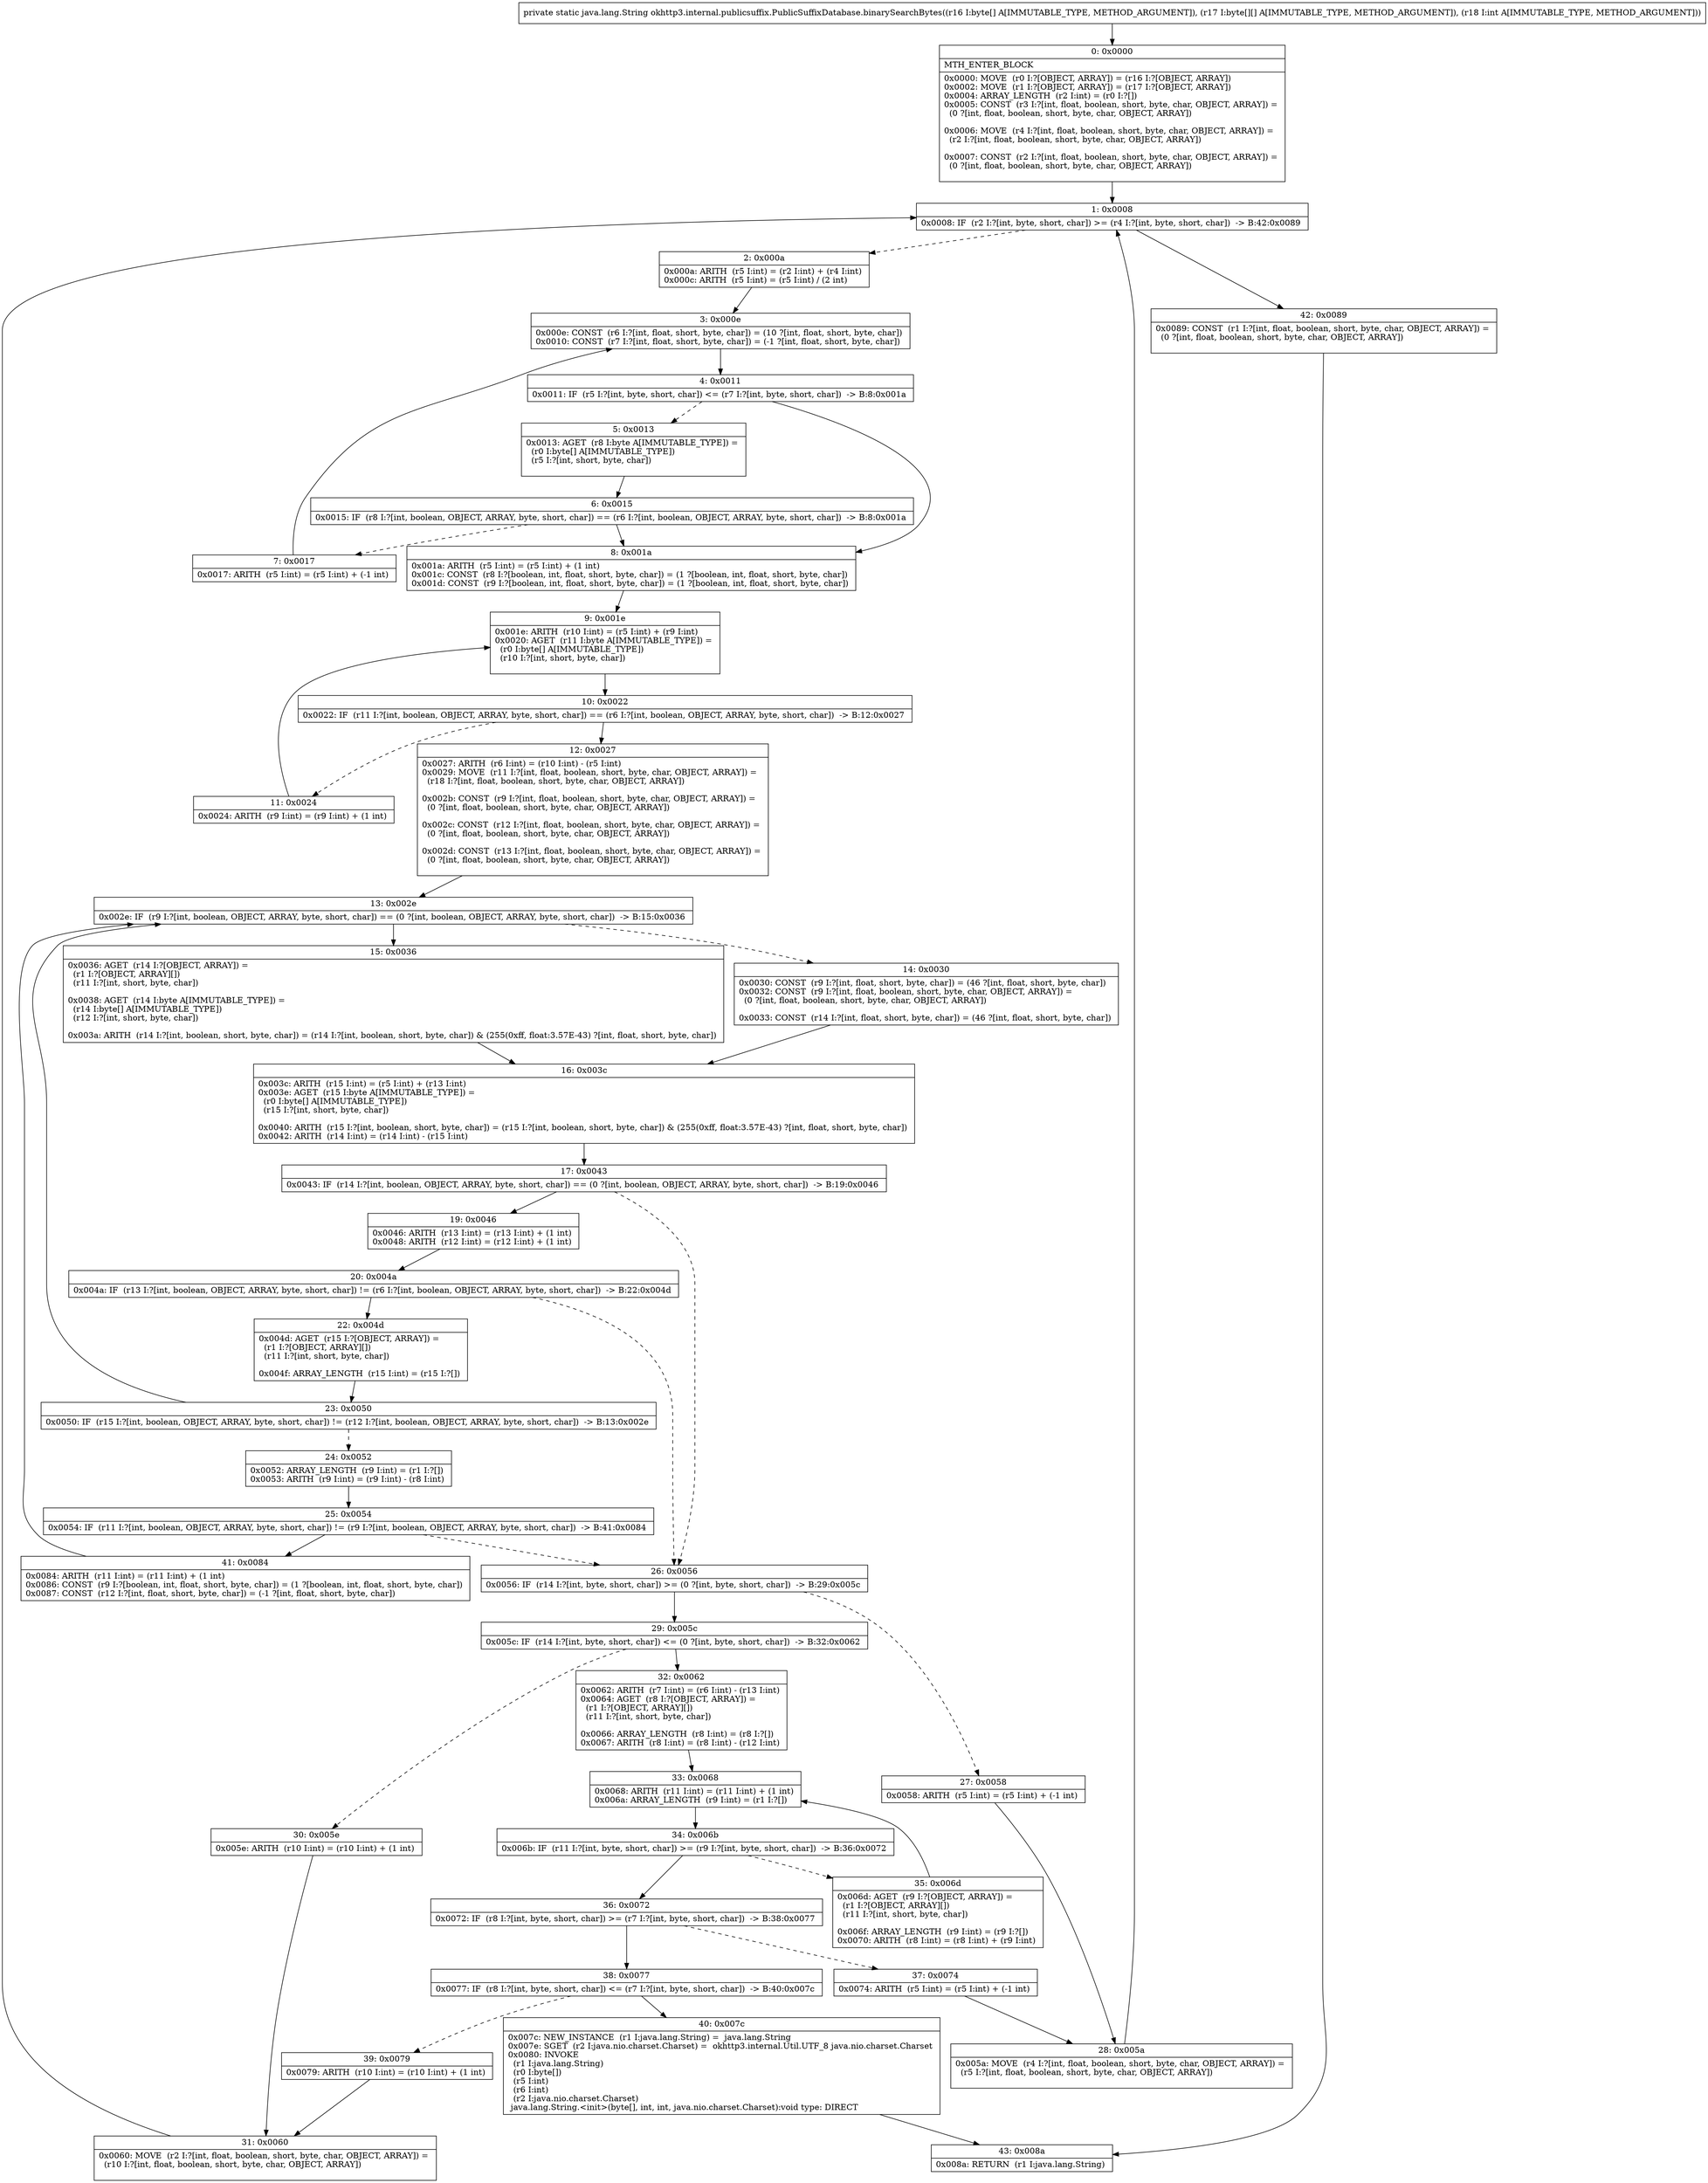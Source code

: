 digraph "CFG forokhttp3.internal.publicsuffix.PublicSuffixDatabase.binarySearchBytes([B[[BI)Ljava\/lang\/String;" {
Node_0 [shape=record,label="{0\:\ 0x0000|MTH_ENTER_BLOCK\l|0x0000: MOVE  (r0 I:?[OBJECT, ARRAY]) = (r16 I:?[OBJECT, ARRAY]) \l0x0002: MOVE  (r1 I:?[OBJECT, ARRAY]) = (r17 I:?[OBJECT, ARRAY]) \l0x0004: ARRAY_LENGTH  (r2 I:int) = (r0 I:?[]) \l0x0005: CONST  (r3 I:?[int, float, boolean, short, byte, char, OBJECT, ARRAY]) = \l  (0 ?[int, float, boolean, short, byte, char, OBJECT, ARRAY])\l \l0x0006: MOVE  (r4 I:?[int, float, boolean, short, byte, char, OBJECT, ARRAY]) = \l  (r2 I:?[int, float, boolean, short, byte, char, OBJECT, ARRAY])\l \l0x0007: CONST  (r2 I:?[int, float, boolean, short, byte, char, OBJECT, ARRAY]) = \l  (0 ?[int, float, boolean, short, byte, char, OBJECT, ARRAY])\l \l}"];
Node_1 [shape=record,label="{1\:\ 0x0008|0x0008: IF  (r2 I:?[int, byte, short, char]) \>= (r4 I:?[int, byte, short, char])  \-\> B:42:0x0089 \l}"];
Node_2 [shape=record,label="{2\:\ 0x000a|0x000a: ARITH  (r5 I:int) = (r2 I:int) + (r4 I:int) \l0x000c: ARITH  (r5 I:int) = (r5 I:int) \/ (2 int) \l}"];
Node_3 [shape=record,label="{3\:\ 0x000e|0x000e: CONST  (r6 I:?[int, float, short, byte, char]) = (10 ?[int, float, short, byte, char]) \l0x0010: CONST  (r7 I:?[int, float, short, byte, char]) = (\-1 ?[int, float, short, byte, char]) \l}"];
Node_4 [shape=record,label="{4\:\ 0x0011|0x0011: IF  (r5 I:?[int, byte, short, char]) \<= (r7 I:?[int, byte, short, char])  \-\> B:8:0x001a \l}"];
Node_5 [shape=record,label="{5\:\ 0x0013|0x0013: AGET  (r8 I:byte A[IMMUTABLE_TYPE]) = \l  (r0 I:byte[] A[IMMUTABLE_TYPE])\l  (r5 I:?[int, short, byte, char])\l \l}"];
Node_6 [shape=record,label="{6\:\ 0x0015|0x0015: IF  (r8 I:?[int, boolean, OBJECT, ARRAY, byte, short, char]) == (r6 I:?[int, boolean, OBJECT, ARRAY, byte, short, char])  \-\> B:8:0x001a \l}"];
Node_7 [shape=record,label="{7\:\ 0x0017|0x0017: ARITH  (r5 I:int) = (r5 I:int) + (\-1 int) \l}"];
Node_8 [shape=record,label="{8\:\ 0x001a|0x001a: ARITH  (r5 I:int) = (r5 I:int) + (1 int) \l0x001c: CONST  (r8 I:?[boolean, int, float, short, byte, char]) = (1 ?[boolean, int, float, short, byte, char]) \l0x001d: CONST  (r9 I:?[boolean, int, float, short, byte, char]) = (1 ?[boolean, int, float, short, byte, char]) \l}"];
Node_9 [shape=record,label="{9\:\ 0x001e|0x001e: ARITH  (r10 I:int) = (r5 I:int) + (r9 I:int) \l0x0020: AGET  (r11 I:byte A[IMMUTABLE_TYPE]) = \l  (r0 I:byte[] A[IMMUTABLE_TYPE])\l  (r10 I:?[int, short, byte, char])\l \l}"];
Node_10 [shape=record,label="{10\:\ 0x0022|0x0022: IF  (r11 I:?[int, boolean, OBJECT, ARRAY, byte, short, char]) == (r6 I:?[int, boolean, OBJECT, ARRAY, byte, short, char])  \-\> B:12:0x0027 \l}"];
Node_11 [shape=record,label="{11\:\ 0x0024|0x0024: ARITH  (r9 I:int) = (r9 I:int) + (1 int) \l}"];
Node_12 [shape=record,label="{12\:\ 0x0027|0x0027: ARITH  (r6 I:int) = (r10 I:int) \- (r5 I:int) \l0x0029: MOVE  (r11 I:?[int, float, boolean, short, byte, char, OBJECT, ARRAY]) = \l  (r18 I:?[int, float, boolean, short, byte, char, OBJECT, ARRAY])\l \l0x002b: CONST  (r9 I:?[int, float, boolean, short, byte, char, OBJECT, ARRAY]) = \l  (0 ?[int, float, boolean, short, byte, char, OBJECT, ARRAY])\l \l0x002c: CONST  (r12 I:?[int, float, boolean, short, byte, char, OBJECT, ARRAY]) = \l  (0 ?[int, float, boolean, short, byte, char, OBJECT, ARRAY])\l \l0x002d: CONST  (r13 I:?[int, float, boolean, short, byte, char, OBJECT, ARRAY]) = \l  (0 ?[int, float, boolean, short, byte, char, OBJECT, ARRAY])\l \l}"];
Node_13 [shape=record,label="{13\:\ 0x002e|0x002e: IF  (r9 I:?[int, boolean, OBJECT, ARRAY, byte, short, char]) == (0 ?[int, boolean, OBJECT, ARRAY, byte, short, char])  \-\> B:15:0x0036 \l}"];
Node_14 [shape=record,label="{14\:\ 0x0030|0x0030: CONST  (r9 I:?[int, float, short, byte, char]) = (46 ?[int, float, short, byte, char]) \l0x0032: CONST  (r9 I:?[int, float, boolean, short, byte, char, OBJECT, ARRAY]) = \l  (0 ?[int, float, boolean, short, byte, char, OBJECT, ARRAY])\l \l0x0033: CONST  (r14 I:?[int, float, short, byte, char]) = (46 ?[int, float, short, byte, char]) \l}"];
Node_15 [shape=record,label="{15\:\ 0x0036|0x0036: AGET  (r14 I:?[OBJECT, ARRAY]) = \l  (r1 I:?[OBJECT, ARRAY][])\l  (r11 I:?[int, short, byte, char])\l \l0x0038: AGET  (r14 I:byte A[IMMUTABLE_TYPE]) = \l  (r14 I:byte[] A[IMMUTABLE_TYPE])\l  (r12 I:?[int, short, byte, char])\l \l0x003a: ARITH  (r14 I:?[int, boolean, short, byte, char]) = (r14 I:?[int, boolean, short, byte, char]) & (255(0xff, float:3.57E\-43) ?[int, float, short, byte, char]) \l}"];
Node_16 [shape=record,label="{16\:\ 0x003c|0x003c: ARITH  (r15 I:int) = (r5 I:int) + (r13 I:int) \l0x003e: AGET  (r15 I:byte A[IMMUTABLE_TYPE]) = \l  (r0 I:byte[] A[IMMUTABLE_TYPE])\l  (r15 I:?[int, short, byte, char])\l \l0x0040: ARITH  (r15 I:?[int, boolean, short, byte, char]) = (r15 I:?[int, boolean, short, byte, char]) & (255(0xff, float:3.57E\-43) ?[int, float, short, byte, char]) \l0x0042: ARITH  (r14 I:int) = (r14 I:int) \- (r15 I:int) \l}"];
Node_17 [shape=record,label="{17\:\ 0x0043|0x0043: IF  (r14 I:?[int, boolean, OBJECT, ARRAY, byte, short, char]) == (0 ?[int, boolean, OBJECT, ARRAY, byte, short, char])  \-\> B:19:0x0046 \l}"];
Node_19 [shape=record,label="{19\:\ 0x0046|0x0046: ARITH  (r13 I:int) = (r13 I:int) + (1 int) \l0x0048: ARITH  (r12 I:int) = (r12 I:int) + (1 int) \l}"];
Node_20 [shape=record,label="{20\:\ 0x004a|0x004a: IF  (r13 I:?[int, boolean, OBJECT, ARRAY, byte, short, char]) != (r6 I:?[int, boolean, OBJECT, ARRAY, byte, short, char])  \-\> B:22:0x004d \l}"];
Node_22 [shape=record,label="{22\:\ 0x004d|0x004d: AGET  (r15 I:?[OBJECT, ARRAY]) = \l  (r1 I:?[OBJECT, ARRAY][])\l  (r11 I:?[int, short, byte, char])\l \l0x004f: ARRAY_LENGTH  (r15 I:int) = (r15 I:?[]) \l}"];
Node_23 [shape=record,label="{23\:\ 0x0050|0x0050: IF  (r15 I:?[int, boolean, OBJECT, ARRAY, byte, short, char]) != (r12 I:?[int, boolean, OBJECT, ARRAY, byte, short, char])  \-\> B:13:0x002e \l}"];
Node_24 [shape=record,label="{24\:\ 0x0052|0x0052: ARRAY_LENGTH  (r9 I:int) = (r1 I:?[]) \l0x0053: ARITH  (r9 I:int) = (r9 I:int) \- (r8 I:int) \l}"];
Node_25 [shape=record,label="{25\:\ 0x0054|0x0054: IF  (r11 I:?[int, boolean, OBJECT, ARRAY, byte, short, char]) != (r9 I:?[int, boolean, OBJECT, ARRAY, byte, short, char])  \-\> B:41:0x0084 \l}"];
Node_26 [shape=record,label="{26\:\ 0x0056|0x0056: IF  (r14 I:?[int, byte, short, char]) \>= (0 ?[int, byte, short, char])  \-\> B:29:0x005c \l}"];
Node_27 [shape=record,label="{27\:\ 0x0058|0x0058: ARITH  (r5 I:int) = (r5 I:int) + (\-1 int) \l}"];
Node_28 [shape=record,label="{28\:\ 0x005a|0x005a: MOVE  (r4 I:?[int, float, boolean, short, byte, char, OBJECT, ARRAY]) = \l  (r5 I:?[int, float, boolean, short, byte, char, OBJECT, ARRAY])\l \l}"];
Node_29 [shape=record,label="{29\:\ 0x005c|0x005c: IF  (r14 I:?[int, byte, short, char]) \<= (0 ?[int, byte, short, char])  \-\> B:32:0x0062 \l}"];
Node_30 [shape=record,label="{30\:\ 0x005e|0x005e: ARITH  (r10 I:int) = (r10 I:int) + (1 int) \l}"];
Node_31 [shape=record,label="{31\:\ 0x0060|0x0060: MOVE  (r2 I:?[int, float, boolean, short, byte, char, OBJECT, ARRAY]) = \l  (r10 I:?[int, float, boolean, short, byte, char, OBJECT, ARRAY])\l \l}"];
Node_32 [shape=record,label="{32\:\ 0x0062|0x0062: ARITH  (r7 I:int) = (r6 I:int) \- (r13 I:int) \l0x0064: AGET  (r8 I:?[OBJECT, ARRAY]) = \l  (r1 I:?[OBJECT, ARRAY][])\l  (r11 I:?[int, short, byte, char])\l \l0x0066: ARRAY_LENGTH  (r8 I:int) = (r8 I:?[]) \l0x0067: ARITH  (r8 I:int) = (r8 I:int) \- (r12 I:int) \l}"];
Node_33 [shape=record,label="{33\:\ 0x0068|0x0068: ARITH  (r11 I:int) = (r11 I:int) + (1 int) \l0x006a: ARRAY_LENGTH  (r9 I:int) = (r1 I:?[]) \l}"];
Node_34 [shape=record,label="{34\:\ 0x006b|0x006b: IF  (r11 I:?[int, byte, short, char]) \>= (r9 I:?[int, byte, short, char])  \-\> B:36:0x0072 \l}"];
Node_35 [shape=record,label="{35\:\ 0x006d|0x006d: AGET  (r9 I:?[OBJECT, ARRAY]) = \l  (r1 I:?[OBJECT, ARRAY][])\l  (r11 I:?[int, short, byte, char])\l \l0x006f: ARRAY_LENGTH  (r9 I:int) = (r9 I:?[]) \l0x0070: ARITH  (r8 I:int) = (r8 I:int) + (r9 I:int) \l}"];
Node_36 [shape=record,label="{36\:\ 0x0072|0x0072: IF  (r8 I:?[int, byte, short, char]) \>= (r7 I:?[int, byte, short, char])  \-\> B:38:0x0077 \l}"];
Node_37 [shape=record,label="{37\:\ 0x0074|0x0074: ARITH  (r5 I:int) = (r5 I:int) + (\-1 int) \l}"];
Node_38 [shape=record,label="{38\:\ 0x0077|0x0077: IF  (r8 I:?[int, byte, short, char]) \<= (r7 I:?[int, byte, short, char])  \-\> B:40:0x007c \l}"];
Node_39 [shape=record,label="{39\:\ 0x0079|0x0079: ARITH  (r10 I:int) = (r10 I:int) + (1 int) \l}"];
Node_40 [shape=record,label="{40\:\ 0x007c|0x007c: NEW_INSTANCE  (r1 I:java.lang.String) =  java.lang.String \l0x007e: SGET  (r2 I:java.nio.charset.Charset) =  okhttp3.internal.Util.UTF_8 java.nio.charset.Charset \l0x0080: INVOKE  \l  (r1 I:java.lang.String)\l  (r0 I:byte[])\l  (r5 I:int)\l  (r6 I:int)\l  (r2 I:java.nio.charset.Charset)\l java.lang.String.\<init\>(byte[], int, int, java.nio.charset.Charset):void type: DIRECT \l}"];
Node_41 [shape=record,label="{41\:\ 0x0084|0x0084: ARITH  (r11 I:int) = (r11 I:int) + (1 int) \l0x0086: CONST  (r9 I:?[boolean, int, float, short, byte, char]) = (1 ?[boolean, int, float, short, byte, char]) \l0x0087: CONST  (r12 I:?[int, float, short, byte, char]) = (\-1 ?[int, float, short, byte, char]) \l}"];
Node_42 [shape=record,label="{42\:\ 0x0089|0x0089: CONST  (r1 I:?[int, float, boolean, short, byte, char, OBJECT, ARRAY]) = \l  (0 ?[int, float, boolean, short, byte, char, OBJECT, ARRAY])\l \l}"];
Node_43 [shape=record,label="{43\:\ 0x008a|0x008a: RETURN  (r1 I:java.lang.String) \l}"];
MethodNode[shape=record,label="{private static java.lang.String okhttp3.internal.publicsuffix.PublicSuffixDatabase.binarySearchBytes((r16 I:byte[] A[IMMUTABLE_TYPE, METHOD_ARGUMENT]), (r17 I:byte[][] A[IMMUTABLE_TYPE, METHOD_ARGUMENT]), (r18 I:int A[IMMUTABLE_TYPE, METHOD_ARGUMENT])) }"];
MethodNode -> Node_0;
Node_0 -> Node_1;
Node_1 -> Node_2[style=dashed];
Node_1 -> Node_42;
Node_2 -> Node_3;
Node_3 -> Node_4;
Node_4 -> Node_5[style=dashed];
Node_4 -> Node_8;
Node_5 -> Node_6;
Node_6 -> Node_7[style=dashed];
Node_6 -> Node_8;
Node_7 -> Node_3;
Node_8 -> Node_9;
Node_9 -> Node_10;
Node_10 -> Node_11[style=dashed];
Node_10 -> Node_12;
Node_11 -> Node_9;
Node_12 -> Node_13;
Node_13 -> Node_14[style=dashed];
Node_13 -> Node_15;
Node_14 -> Node_16;
Node_15 -> Node_16;
Node_16 -> Node_17;
Node_17 -> Node_19;
Node_17 -> Node_26[style=dashed];
Node_19 -> Node_20;
Node_20 -> Node_22;
Node_20 -> Node_26[style=dashed];
Node_22 -> Node_23;
Node_23 -> Node_13;
Node_23 -> Node_24[style=dashed];
Node_24 -> Node_25;
Node_25 -> Node_26[style=dashed];
Node_25 -> Node_41;
Node_26 -> Node_27[style=dashed];
Node_26 -> Node_29;
Node_27 -> Node_28;
Node_28 -> Node_1;
Node_29 -> Node_30[style=dashed];
Node_29 -> Node_32;
Node_30 -> Node_31;
Node_31 -> Node_1;
Node_32 -> Node_33;
Node_33 -> Node_34;
Node_34 -> Node_35[style=dashed];
Node_34 -> Node_36;
Node_35 -> Node_33;
Node_36 -> Node_37[style=dashed];
Node_36 -> Node_38;
Node_37 -> Node_28;
Node_38 -> Node_39[style=dashed];
Node_38 -> Node_40;
Node_39 -> Node_31;
Node_40 -> Node_43;
Node_41 -> Node_13;
Node_42 -> Node_43;
}

